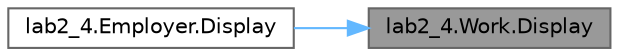 digraph "lab2_4.Work.Display"
{
 // LATEX_PDF_SIZE
  bgcolor="transparent";
  edge [fontname=Helvetica,fontsize=10,labelfontname=Helvetica,labelfontsize=10];
  node [fontname=Helvetica,fontsize=10,shape=box,height=0.2,width=0.4];
  rankdir="RL";
  Node1 [id="Node000001",label="lab2_4.Work.Display",height=0.2,width=0.4,color="gray40", fillcolor="grey60", style="filled", fontcolor="black",tooltip="Вывод на консоль ЗП и Коэффициент квалификации"];
  Node1 -> Node2 [id="edge1_Node000001_Node000002",dir="back",color="steelblue1",style="solid",tooltip=" "];
  Node2 [id="Node000002",label="lab2_4.Employer.Display",height=0.2,width=0.4,color="grey40", fillcolor="white", style="filled",URL="$classlab2__4_1_1_employer.html#a85aff736916fe201d7625e13e6892dcb",tooltip="Выводит информацию о работодателе и его работах на консоль."];
}
